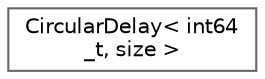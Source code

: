 digraph "Graphical Class Hierarchy"
{
 // LATEX_PDF_SIZE
  bgcolor="transparent";
  edge [fontname=Helvetica,fontsize=10,labelfontname=Helvetica,labelfontsize=10];
  node [fontname=Helvetica,fontsize=10,shape=box,height=0.2,width=0.4];
  rankdir="LR";
  Node0 [id="Node000000",label="CircularDelay\< int64\l_t, size \>",height=0.2,width=0.4,color="grey40", fillcolor="white", style="filled",URL="$classCircularDelay.html",tooltip=" "];
}
